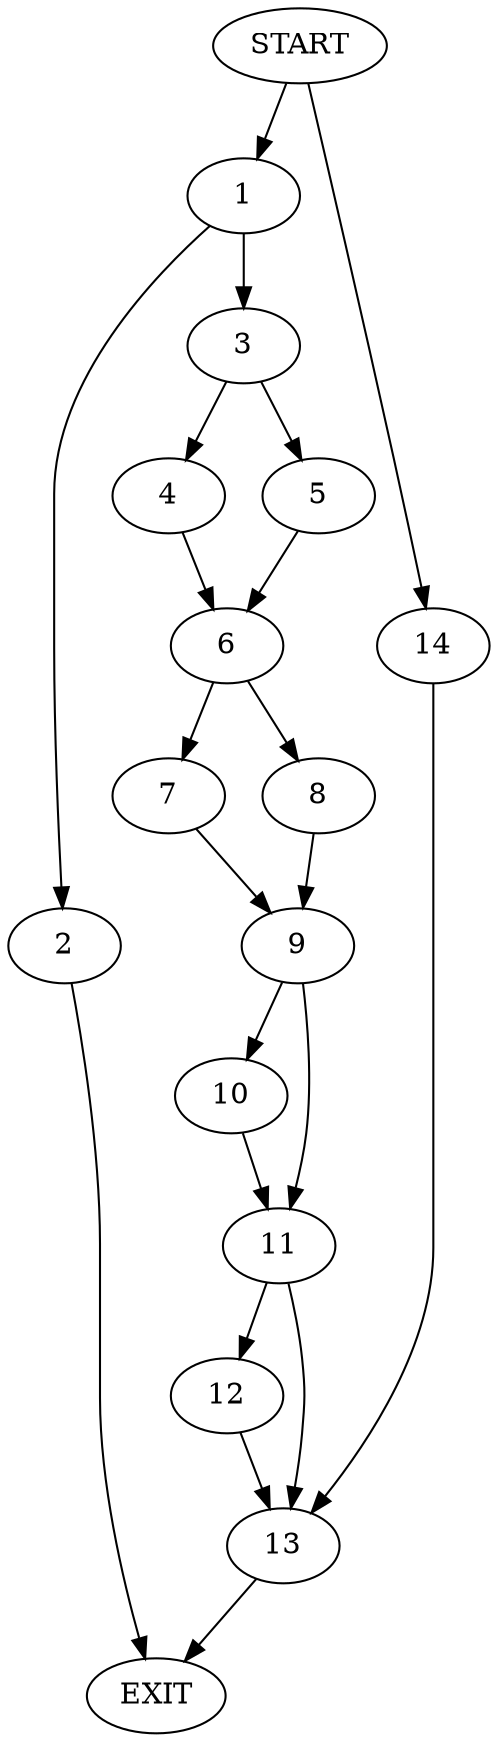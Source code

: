 digraph {
0 [label="START"]
15 [label="EXIT"]
0 -> 1
1 -> 2
1 -> 3
3 -> 4
3 -> 5
2 -> 15
4 -> 6
5 -> 6
6 -> 7
6 -> 8
7 -> 9
8 -> 9
9 -> 10
9 -> 11
10 -> 11
11 -> 12
11 -> 13
12 -> 13
13 -> 15
0 -> 14
14 -> 13
}
